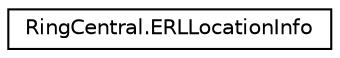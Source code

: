 digraph "Graphical Class Hierarchy"
{
 // LATEX_PDF_SIZE
  edge [fontname="Helvetica",fontsize="10",labelfontname="Helvetica",labelfontsize="10"];
  node [fontname="Helvetica",fontsize="10",shape=record];
  rankdir="LR";
  Node0 [label="RingCentral.ERLLocationInfo",height=0.2,width=0.4,color="black", fillcolor="white", style="filled",URL="$classRingCentral_1_1ERLLocationInfo.html",tooltip="Emergency response location information"];
}
